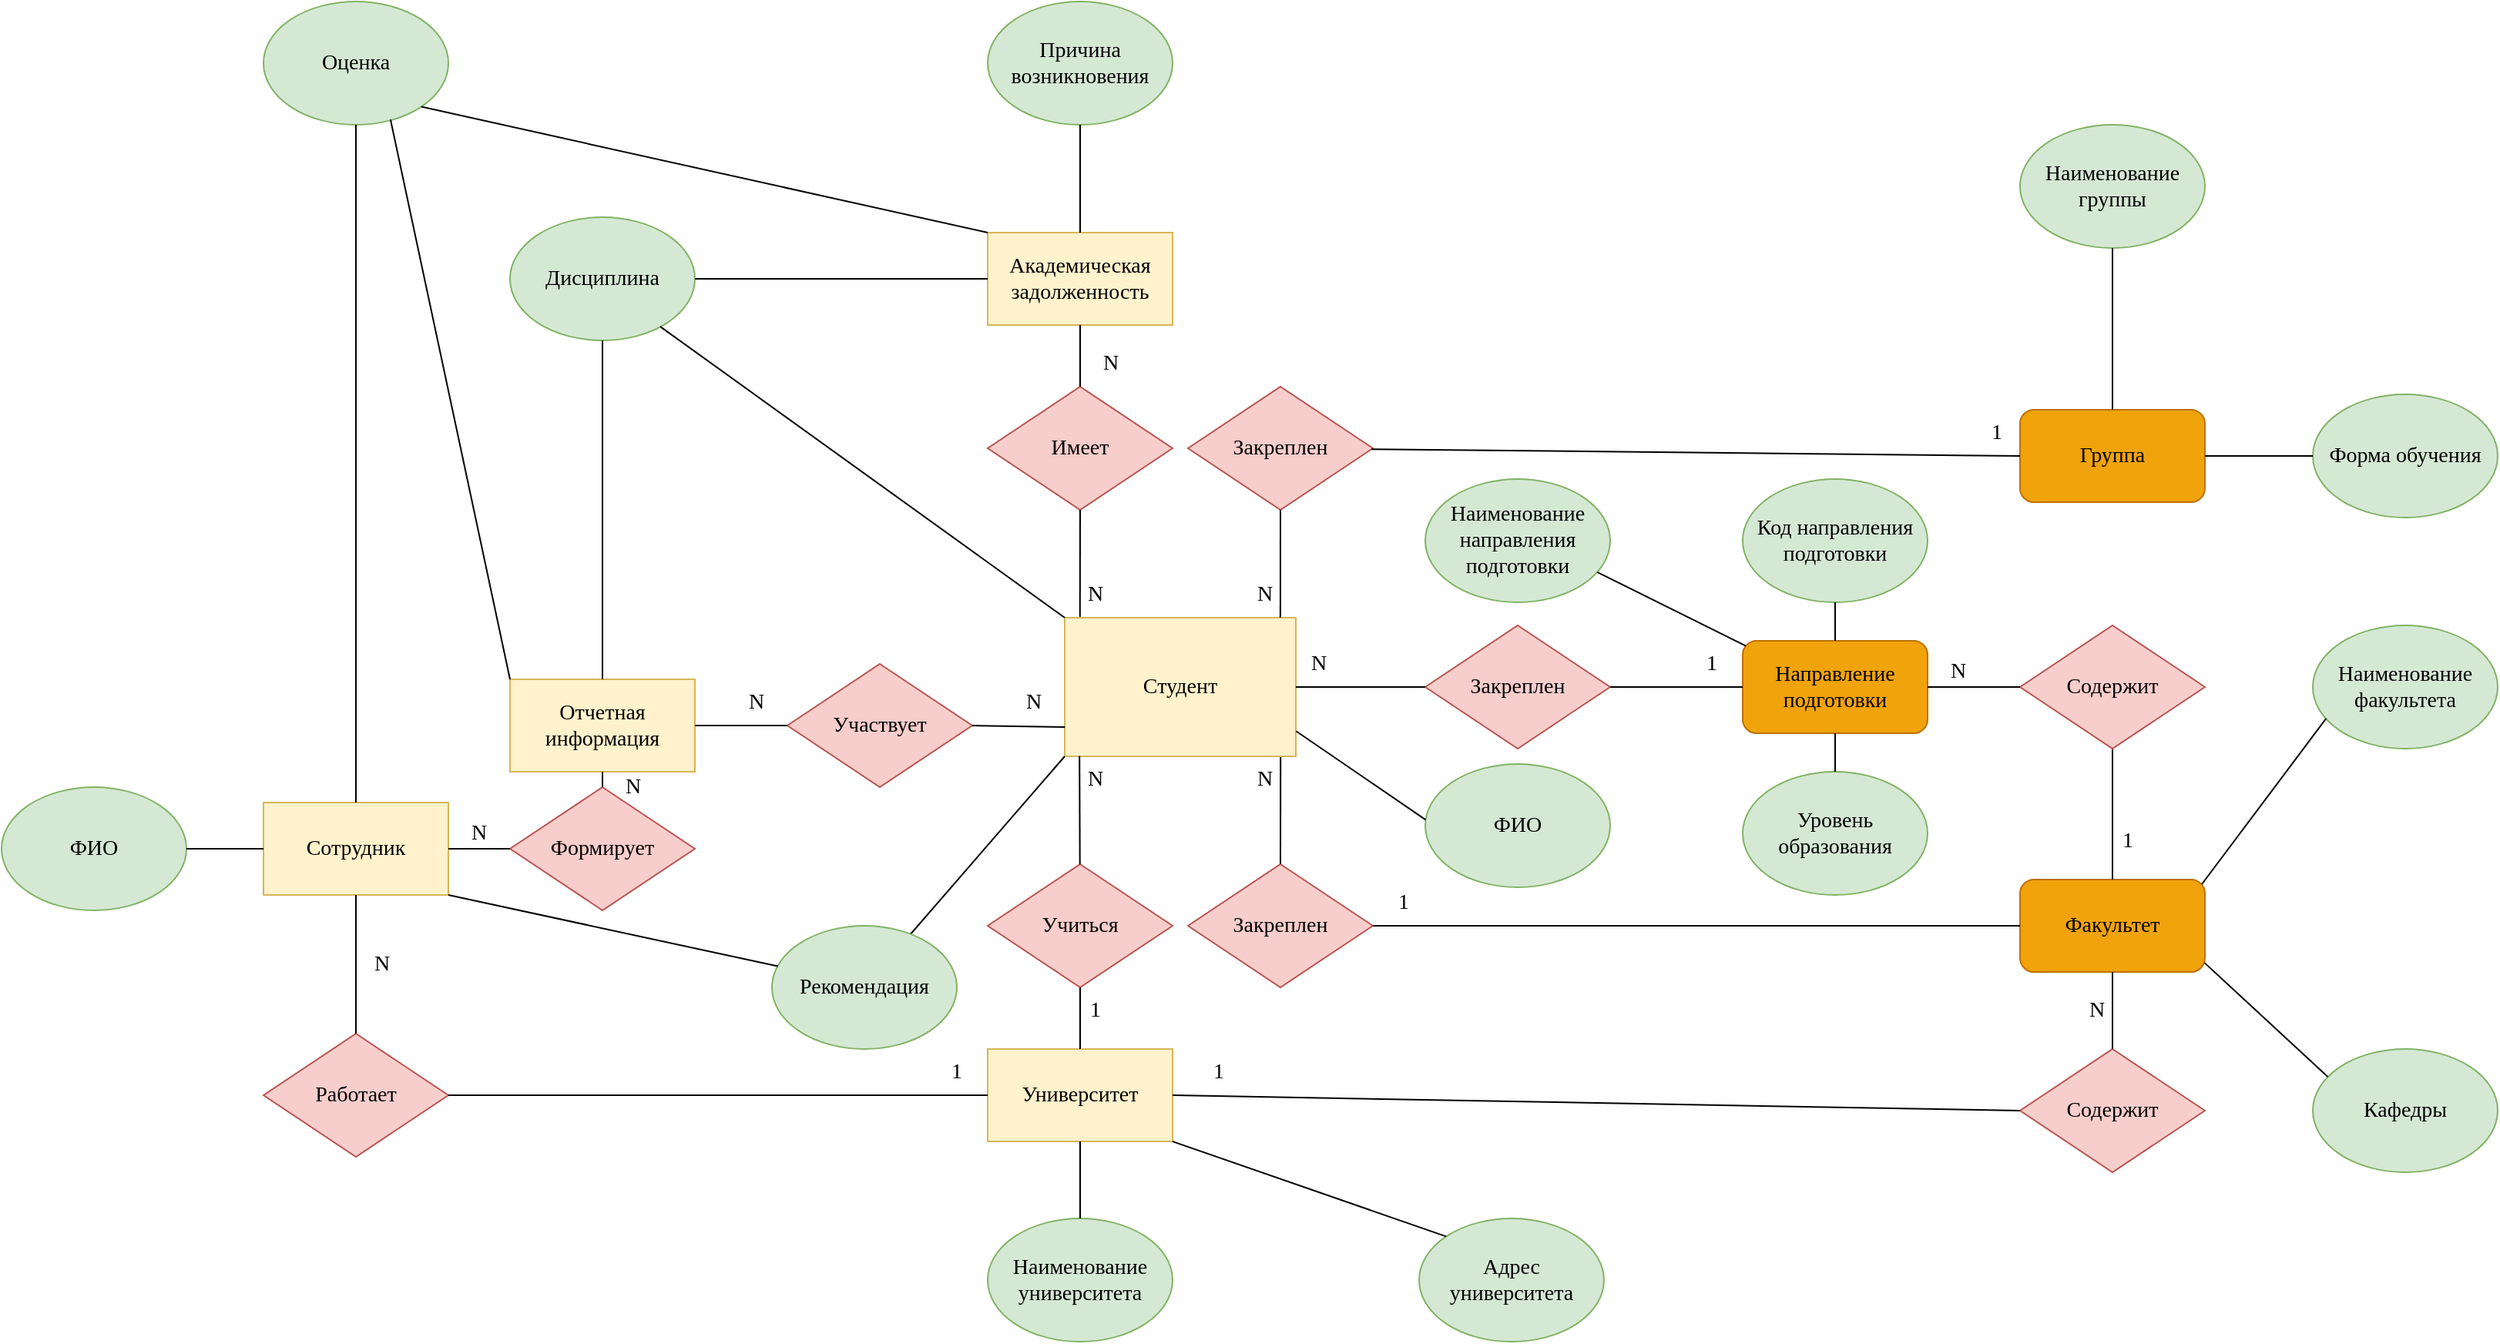 <mxfile version="26.2.14">
  <diagram name="Страница — 1" id="zoMS4LqTG-4JD5C473s8">
    <mxGraphModel dx="2373" dy="2035" grid="1" gridSize="10" guides="1" tooltips="1" connect="1" arrows="1" fold="1" page="1" pageScale="1" pageWidth="827" pageHeight="1169" math="0" shadow="0">
      <root>
        <mxCell id="0" />
        <mxCell id="1" parent="0" />
        <mxCell id="IAvjB-8o-SGQpHQ1kvBk-6" value="Студент" style="rounded=0;whiteSpace=wrap;html=1;fontFamily=Times New Roman;fontSize=14;fillColor=#fff2cc;strokeColor=#d6b656;" parent="1" vertex="1">
          <mxGeometry x="60" y="-110" width="150" height="90" as="geometry" />
        </mxCell>
        <mxCell id="IAvjB-8o-SGQpHQ1kvBk-7" value="Сотрудник" style="rounded=0;whiteSpace=wrap;html=1;fontFamily=Times New Roman;fontSize=14;fillColor=#fff2cc;strokeColor=#d6b656;" parent="1" vertex="1">
          <mxGeometry x="-460" y="10" width="120" height="60" as="geometry" />
        </mxCell>
        <mxCell id="IAvjB-8o-SGQpHQ1kvBk-8" value="Университет" style="rounded=0;whiteSpace=wrap;html=1;fontFamily=Times New Roman;fontSize=14;fillColor=#fff2cc;strokeColor=#d6b656;" parent="1" vertex="1">
          <mxGeometry x="10" y="170" width="120" height="60" as="geometry" />
        </mxCell>
        <mxCell id="IAvjB-8o-SGQpHQ1kvBk-10" value="Академическая задолженность" style="rounded=0;whiteSpace=wrap;html=1;fontFamily=Times New Roman;fontSize=14;fillColor=#fff2cc;strokeColor=#d6b656;" parent="1" vertex="1">
          <mxGeometry x="10" y="-360" width="120" height="60" as="geometry" />
        </mxCell>
        <mxCell id="IAvjB-8o-SGQpHQ1kvBk-11" value="ФИО" style="ellipse;whiteSpace=wrap;html=1;fontFamily=Times New Roman;fontSize=14;fillColor=#d5e8d4;strokeColor=#82b366;" parent="1" vertex="1">
          <mxGeometry x="294" y="-15" width="120" height="80" as="geometry" />
        </mxCell>
        <mxCell id="IAvjB-8o-SGQpHQ1kvBk-12" value="ФИО" style="ellipse;whiteSpace=wrap;html=1;fontFamily=Times New Roman;fontSize=14;fillColor=#d5e8d4;strokeColor=#82b366;" parent="1" vertex="1">
          <mxGeometry x="-630" width="120" height="80" as="geometry" />
        </mxCell>
        <mxCell id="IAvjB-8o-SGQpHQ1kvBk-15" value="Учиться" style="rhombus;whiteSpace=wrap;html=1;fontFamily=Times New Roman;fontSize=14;fillColor=#f8cecc;strokeColor=#b85450;" parent="1" vertex="1">
          <mxGeometry x="10" y="50" width="120" height="80" as="geometry" />
        </mxCell>
        <mxCell id="IAvjB-8o-SGQpHQ1kvBk-16" value="" style="endArrow=none;html=1;rounded=0;entryX=0.064;entryY=0.997;entryDx=0;entryDy=0;entryPerimeter=0;fontFamily=Times New Roman;fontSize=14;" parent="1" source="IAvjB-8o-SGQpHQ1kvBk-15" target="IAvjB-8o-SGQpHQ1kvBk-6" edge="1">
          <mxGeometry width="50" height="50" relative="1" as="geometry">
            <mxPoint x="330" y="100" as="sourcePoint" />
            <mxPoint x="380" y="50" as="targetPoint" />
          </mxGeometry>
        </mxCell>
        <mxCell id="IAvjB-8o-SGQpHQ1kvBk-18" value="" style="endArrow=none;html=1;rounded=0;entryX=0.5;entryY=1;entryDx=0;entryDy=0;exitX=0.5;exitY=0;exitDx=0;exitDy=0;fontFamily=Times New Roman;fontSize=14;" parent="1" source="IAvjB-8o-SGQpHQ1kvBk-8" target="IAvjB-8o-SGQpHQ1kvBk-15" edge="1">
          <mxGeometry width="50" height="50" relative="1" as="geometry">
            <mxPoint x="160" y="10" as="sourcePoint" />
            <mxPoint x="160" y="-40" as="targetPoint" />
          </mxGeometry>
        </mxCell>
        <mxCell id="IAvjB-8o-SGQpHQ1kvBk-19" value="Имеет" style="rhombus;whiteSpace=wrap;html=1;fontFamily=Times New Roman;fontSize=14;fillColor=#f8cecc;strokeColor=#b85450;" parent="1" vertex="1">
          <mxGeometry x="10" y="-260" width="120" height="80" as="geometry" />
        </mxCell>
        <mxCell id="IAvjB-8o-SGQpHQ1kvBk-20" value="" style="endArrow=none;html=1;rounded=0;entryX=0.066;entryY=-0.007;entryDx=0;entryDy=0;exitX=0.5;exitY=1;exitDx=0;exitDy=0;entryPerimeter=0;fontFamily=Times New Roman;fontSize=14;" parent="1" source="IAvjB-8o-SGQpHQ1kvBk-19" target="IAvjB-8o-SGQpHQ1kvBk-6" edge="1">
          <mxGeometry width="50" height="50" relative="1" as="geometry">
            <mxPoint x="330" y="-300" as="sourcePoint" />
            <mxPoint x="380" y="-350" as="targetPoint" />
          </mxGeometry>
        </mxCell>
        <mxCell id="IAvjB-8o-SGQpHQ1kvBk-21" value="" style="endArrow=none;html=1;rounded=0;exitX=0.5;exitY=0;exitDx=0;exitDy=0;entryX=0.5;entryY=1;entryDx=0;entryDy=0;fontFamily=Times New Roman;fontSize=14;" parent="1" source="IAvjB-8o-SGQpHQ1kvBk-19" target="IAvjB-8o-SGQpHQ1kvBk-10" edge="1">
          <mxGeometry width="50" height="50" relative="1" as="geometry">
            <mxPoint x="330" y="-300" as="sourcePoint" />
            <mxPoint x="380" y="-350" as="targetPoint" />
          </mxGeometry>
        </mxCell>
        <mxCell id="IAvjB-8o-SGQpHQ1kvBk-22" value="Отчетная информация" style="rounded=0;whiteSpace=wrap;html=1;fontFamily=Times New Roman;fontSize=14;fillColor=#fff2cc;strokeColor=#d6b656;" parent="1" vertex="1">
          <mxGeometry x="-300" y="-70" width="120" height="60" as="geometry" />
        </mxCell>
        <mxCell id="IAvjB-8o-SGQpHQ1kvBk-23" value="" style="endArrow=none;html=1;rounded=0;entryX=1.001;entryY=0.818;entryDx=0;entryDy=0;exitX=0.002;exitY=0.452;exitDx=0;exitDy=0;exitPerimeter=0;fontFamily=Times New Roman;fontSize=14;entryPerimeter=0;" parent="1" source="IAvjB-8o-SGQpHQ1kvBk-11" target="IAvjB-8o-SGQpHQ1kvBk-6" edge="1">
          <mxGeometry width="50" height="50" relative="1" as="geometry">
            <mxPoint x="350" y="-100" as="sourcePoint" />
            <mxPoint x="400" y="-150" as="targetPoint" />
          </mxGeometry>
        </mxCell>
        <mxCell id="IAvjB-8o-SGQpHQ1kvBk-28" value="" style="endArrow=none;html=1;rounded=0;entryX=1;entryY=0.5;entryDx=0;entryDy=0;exitX=0;exitY=0.5;exitDx=0;exitDy=0;fontFamily=Times New Roman;fontSize=14;" parent="1" source="IAvjB-8o-SGQpHQ1kvBk-7" target="IAvjB-8o-SGQpHQ1kvBk-12" edge="1">
          <mxGeometry width="50" height="50" relative="1" as="geometry">
            <mxPoint x="-350" y="-30" as="sourcePoint" />
            <mxPoint x="-300" y="-80" as="targetPoint" />
          </mxGeometry>
        </mxCell>
        <mxCell id="IAvjB-8o-SGQpHQ1kvBk-31" value="Оценка" style="ellipse;whiteSpace=wrap;html=1;fontFamily=Times New Roman;fontSize=14;fillColor=#d5e8d4;strokeColor=#82b366;" parent="1" vertex="1">
          <mxGeometry x="-460" y="-510" width="120" height="80" as="geometry" />
        </mxCell>
        <mxCell id="IAvjB-8o-SGQpHQ1kvBk-36" value="Группа" style="rounded=1;whiteSpace=wrap;html=1;fontFamily=Times New Roman;fontSize=14;fillColor=#f0a30a;strokeColor=#BD7000;fontColor=#000000;" parent="1" vertex="1">
          <mxGeometry x="680" y="-245" width="120" height="60" as="geometry" />
        </mxCell>
        <mxCell id="IAvjB-8o-SGQpHQ1kvBk-38" value="Факультет" style="rounded=1;whiteSpace=wrap;html=1;fontFamily=Times New Roman;fontSize=14;fillColor=#f0a30a;strokeColor=#BD7000;fontColor=#000000;" parent="1" vertex="1">
          <mxGeometry x="680" y="60" width="120" height="60" as="geometry" />
        </mxCell>
        <mxCell id="IAvjB-8o-SGQpHQ1kvBk-39" value="Закреплен" style="rhombus;whiteSpace=wrap;html=1;fontFamily=Times New Roman;fontSize=14;fillColor=#f8cecc;strokeColor=#b85450;" parent="1" vertex="1">
          <mxGeometry x="140" y="-260" width="120" height="80" as="geometry" />
        </mxCell>
        <mxCell id="IAvjB-8o-SGQpHQ1kvBk-40" value="" style="endArrow=none;html=1;rounded=0;entryX=0.933;entryY=0;entryDx=0;entryDy=0;exitX=0.5;exitY=1;exitDx=0;exitDy=0;entryPerimeter=0;fontFamily=Times New Roman;fontSize=14;" parent="1" source="IAvjB-8o-SGQpHQ1kvBk-39" target="IAvjB-8o-SGQpHQ1kvBk-6" edge="1">
          <mxGeometry width="50" height="50" relative="1" as="geometry">
            <mxPoint x="80" y="-170" as="sourcePoint" />
            <mxPoint x="80" y="-101" as="targetPoint" />
          </mxGeometry>
        </mxCell>
        <mxCell id="IAvjB-8o-SGQpHQ1kvBk-42" value="" style="endArrow=none;html=1;rounded=0;entryX=0;entryY=0.5;entryDx=0;entryDy=0;fontFamily=Times New Roman;fontSize=14;" parent="1" source="IAvjB-8o-SGQpHQ1kvBk-39" target="IAvjB-8o-SGQpHQ1kvBk-36" edge="1">
          <mxGeometry width="50" height="50" relative="1" as="geometry">
            <mxPoint x="80" y="-250" as="sourcePoint" />
            <mxPoint x="200" y="-300" as="targetPoint" />
          </mxGeometry>
        </mxCell>
        <mxCell id="IAvjB-8o-SGQpHQ1kvBk-43" value="Закреплен" style="rhombus;whiteSpace=wrap;html=1;fontFamily=Times New Roman;fontSize=14;fillColor=#f8cecc;strokeColor=#b85450;" parent="1" vertex="1">
          <mxGeometry x="140" y="50" width="120" height="80" as="geometry" />
        </mxCell>
        <mxCell id="IAvjB-8o-SGQpHQ1kvBk-44" value="" style="endArrow=none;html=1;rounded=0;entryX=0.934;entryY=1.006;entryDx=0;entryDy=0;entryPerimeter=0;exitX=0.5;exitY=0;exitDx=0;exitDy=0;fontFamily=Times New Roman;fontSize=14;" parent="1" source="IAvjB-8o-SGQpHQ1kvBk-43" target="IAvjB-8o-SGQpHQ1kvBk-6" edge="1">
          <mxGeometry width="50" height="50" relative="1" as="geometry">
            <mxPoint x="80" y="60" as="sourcePoint" />
            <mxPoint x="80" y="-10" as="targetPoint" />
          </mxGeometry>
        </mxCell>
        <mxCell id="IAvjB-8o-SGQpHQ1kvBk-45" value="" style="endArrow=none;html=1;rounded=0;entryX=1;entryY=0.5;entryDx=0;entryDy=0;exitX=0;exitY=0.5;exitDx=0;exitDy=0;fontFamily=Times New Roman;fontSize=14;" parent="1" source="IAvjB-8o-SGQpHQ1kvBk-38" target="IAvjB-8o-SGQpHQ1kvBk-43" edge="1">
          <mxGeometry width="50" height="50" relative="1" as="geometry">
            <mxPoint x="80" y="170" as="sourcePoint" />
            <mxPoint x="80" y="140" as="targetPoint" />
          </mxGeometry>
        </mxCell>
        <mxCell id="IAvjB-8o-SGQpHQ1kvBk-47" value="Закреплен" style="rhombus;whiteSpace=wrap;html=1;fontFamily=Times New Roman;fontSize=14;fillColor=#f8cecc;strokeColor=#b85450;" parent="1" vertex="1">
          <mxGeometry x="294" y="-105" width="120" height="80" as="geometry" />
        </mxCell>
        <mxCell id="IAvjB-8o-SGQpHQ1kvBk-48" value="" style="endArrow=none;html=1;rounded=0;entryX=1;entryY=0.5;entryDx=0;entryDy=0;exitX=0;exitY=0.5;exitDx=0;exitDy=0;fontFamily=Times New Roman;fontSize=14;" parent="1" source="IAvjB-8o-SGQpHQ1kvBk-47" target="IAvjB-8o-SGQpHQ1kvBk-6" edge="1">
          <mxGeometry width="50" height="50" relative="1" as="geometry">
            <mxPoint x="260" y="-90" as="sourcePoint" />
            <mxPoint x="310" y="-140" as="targetPoint" />
          </mxGeometry>
        </mxCell>
        <mxCell id="IAvjB-8o-SGQpHQ1kvBk-49" value="" style="endArrow=none;html=1;rounded=0;exitX=0;exitY=1;exitDx=0;exitDy=0;fontFamily=Times New Roman;fontSize=14;" parent="1" source="IAvjB-8o-SGQpHQ1kvBk-6" target="IAvjB-8o-SGQpHQ1kvBk-65" edge="1">
          <mxGeometry width="50" height="50" relative="1" as="geometry">
            <mxPoint x="300" y="-55" as="sourcePoint" />
            <mxPoint x="450" y="-65.0" as="targetPoint" />
          </mxGeometry>
        </mxCell>
        <mxCell id="IAvjB-8o-SGQpHQ1kvBk-50" value="Дисциплина" style="ellipse;whiteSpace=wrap;html=1;fontFamily=Times New Roman;fontSize=14;fillColor=#d5e8d4;strokeColor=#82b366;" parent="1" vertex="1">
          <mxGeometry x="-300" y="-370" width="120" height="80" as="geometry" />
        </mxCell>
        <mxCell id="IAvjB-8o-SGQpHQ1kvBk-53" value="Участвует" style="rhombus;whiteSpace=wrap;html=1;fontFamily=Times New Roman;fontSize=14;fillColor=#f8cecc;strokeColor=#b85450;" parent="1" vertex="1">
          <mxGeometry x="-120" y="-80" width="120" height="80" as="geometry" />
        </mxCell>
        <mxCell id="IAvjB-8o-SGQpHQ1kvBk-54" value="" style="endArrow=none;html=1;rounded=0;exitX=1;exitY=0.5;exitDx=0;exitDy=0;entryX=0.001;entryY=0.789;entryDx=0;entryDy=0;entryPerimeter=0;fontFamily=Times New Roman;fontSize=14;" parent="1" source="IAvjB-8o-SGQpHQ1kvBk-53" target="IAvjB-8o-SGQpHQ1kvBk-6" edge="1">
          <mxGeometry width="50" height="50" relative="1" as="geometry">
            <mxPoint x="-440" y="-50" as="sourcePoint" />
            <mxPoint x="59" y="-39" as="targetPoint" />
          </mxGeometry>
        </mxCell>
        <mxCell id="IAvjB-8o-SGQpHQ1kvBk-55" value="" style="endArrow=none;html=1;rounded=0;entryX=0;entryY=0.5;entryDx=0;entryDy=0;exitX=1;exitY=0.5;exitDx=0;exitDy=0;fontFamily=Times New Roman;fontSize=14;" parent="1" source="IAvjB-8o-SGQpHQ1kvBk-22" target="IAvjB-8o-SGQpHQ1kvBk-53" edge="1">
          <mxGeometry width="50" height="50" relative="1" as="geometry">
            <mxPoint x="10" y="-55" as="sourcePoint" />
            <mxPoint x="70" y="-55" as="targetPoint" />
          </mxGeometry>
        </mxCell>
        <mxCell id="IAvjB-8o-SGQpHQ1kvBk-56" value="Формирует" style="rhombus;whiteSpace=wrap;html=1;fontFamily=Times New Roman;fontSize=14;fillColor=#f8cecc;strokeColor=#b85450;" parent="1" vertex="1">
          <mxGeometry x="-300" width="120" height="80" as="geometry" />
        </mxCell>
        <mxCell id="IAvjB-8o-SGQpHQ1kvBk-59" value="" style="endArrow=none;html=1;rounded=0;entryX=0.5;entryY=0;entryDx=0;entryDy=0;exitX=0.5;exitY=1;exitDx=0;exitDy=0;fontFamily=Times New Roman;fontSize=14;" parent="1" source="IAvjB-8o-SGQpHQ1kvBk-22" target="IAvjB-8o-SGQpHQ1kvBk-56" edge="1">
          <mxGeometry width="50" height="50" relative="1" as="geometry">
            <mxPoint x="-450" y="-55" as="sourcePoint" />
            <mxPoint x="-490" y="-55" as="targetPoint" />
            <Array as="points" />
          </mxGeometry>
        </mxCell>
        <mxCell id="IAvjB-8o-SGQpHQ1kvBk-61" value="" style="endArrow=none;html=1;rounded=0;exitX=0.5;exitY=1;exitDx=0;exitDy=0;fontFamily=Times New Roman;fontSize=14;" parent="1" source="IAvjB-8o-SGQpHQ1kvBk-50" target="IAvjB-8o-SGQpHQ1kvBk-22" edge="1">
          <mxGeometry width="50" height="50" relative="1" as="geometry">
            <mxPoint x="-290" y="-55" as="sourcePoint" />
            <mxPoint x="-330" y="-55" as="targetPoint" />
            <Array as="points" />
          </mxGeometry>
        </mxCell>
        <mxCell id="IAvjB-8o-SGQpHQ1kvBk-62" value="" style="endArrow=none;html=1;rounded=0;exitX=0;exitY=0.5;exitDx=0;exitDy=0;entryX=1;entryY=0.5;entryDx=0;entryDy=0;fontFamily=Times New Roman;fontSize=14;" parent="1" source="IAvjB-8o-SGQpHQ1kvBk-10" target="IAvjB-8o-SGQpHQ1kvBk-50" edge="1">
          <mxGeometry width="50" height="50" relative="1" as="geometry">
            <mxPoint x="-230" y="-280" as="sourcePoint" />
            <mxPoint x="-230" y="-85" as="targetPoint" />
            <Array as="points" />
          </mxGeometry>
        </mxCell>
        <mxCell id="IAvjB-8o-SGQpHQ1kvBk-64" value="" style="endArrow=none;html=1;rounded=0;exitX=0;exitY=0;exitDx=0;exitDy=0;entryX=1;entryY=1;entryDx=0;entryDy=0;fontFamily=Times New Roman;fontSize=14;" parent="1" source="IAvjB-8o-SGQpHQ1kvBk-10" target="IAvjB-8o-SGQpHQ1kvBk-31" edge="1">
          <mxGeometry width="50" height="50" relative="1" as="geometry">
            <mxPoint x="80" y="-250" as="sourcePoint" />
            <mxPoint x="80" y="-290" as="targetPoint" />
          </mxGeometry>
        </mxCell>
        <mxCell id="IAvjB-8o-SGQpHQ1kvBk-65" value="Рекомендация" style="ellipse;whiteSpace=wrap;html=1;fontFamily=Times New Roman;fontSize=14;fillColor=#d5e8d4;strokeColor=#82b366;" parent="1" vertex="1">
          <mxGeometry x="-130" y="90" width="120" height="80" as="geometry" />
        </mxCell>
        <mxCell id="IAvjB-8o-SGQpHQ1kvBk-66" value="" style="endArrow=none;html=1;rounded=0;exitX=0.032;exitY=0.328;exitDx=0;exitDy=0;exitPerimeter=0;fontFamily=Times New Roman;fontSize=14;" parent="1" source="IAvjB-8o-SGQpHQ1kvBk-65" edge="1">
          <mxGeometry width="50" height="50" relative="1" as="geometry">
            <mxPoint x="-230" y="90" as="sourcePoint" />
            <mxPoint x="-340" y="70" as="targetPoint" />
            <Array as="points" />
          </mxGeometry>
        </mxCell>
        <mxCell id="IAvjB-8o-SGQpHQ1kvBk-67" value="Наименование группы" style="ellipse;whiteSpace=wrap;html=1;fontFamily=Times New Roman;fontSize=14;fillColor=#d5e8d4;strokeColor=#82b366;" parent="1" vertex="1">
          <mxGeometry x="680" y="-430" width="120" height="80" as="geometry" />
        </mxCell>
        <mxCell id="IAvjB-8o-SGQpHQ1kvBk-68" value="" style="endArrow=none;html=1;rounded=0;entryX=0.5;entryY=1;entryDx=0;entryDy=0;exitX=0.5;exitY=0;exitDx=0;exitDy=0;fontFamily=Times New Roman;fontSize=14;" parent="1" source="IAvjB-8o-SGQpHQ1kvBk-36" target="IAvjB-8o-SGQpHQ1kvBk-67" edge="1">
          <mxGeometry width="50" height="50" relative="1" as="geometry">
            <mxPoint x="200" y="-370" as="sourcePoint" />
            <mxPoint x="80" y="-420" as="targetPoint" />
          </mxGeometry>
        </mxCell>
        <mxCell id="IAvjB-8o-SGQpHQ1kvBk-69" value="Форма обучения" style="ellipse;whiteSpace=wrap;html=1;fontFamily=Times New Roman;fontSize=14;fillColor=#d5e8d4;strokeColor=#82b366;" parent="1" vertex="1">
          <mxGeometry x="870" y="-255" width="120" height="80" as="geometry" />
        </mxCell>
        <mxCell id="IAvjB-8o-SGQpHQ1kvBk-70" value="" style="endArrow=none;html=1;rounded=0;entryX=0;entryY=0.5;entryDx=0;entryDy=0;exitX=1;exitY=0.5;exitDx=0;exitDy=0;fontFamily=Times New Roman;fontSize=14;" parent="1" source="IAvjB-8o-SGQpHQ1kvBk-36" target="IAvjB-8o-SGQpHQ1kvBk-69" edge="1">
          <mxGeometry width="50" height="50" relative="1" as="geometry">
            <mxPoint x="210" y="-350" as="sourcePoint" />
            <mxPoint x="210" y="-420" as="targetPoint" />
          </mxGeometry>
        </mxCell>
        <mxCell id="IAvjB-8o-SGQpHQ1kvBk-71" value="Наименование факультета" style="ellipse;whiteSpace=wrap;html=1;fontFamily=Times New Roman;fontSize=14;fillColor=#d5e8d4;strokeColor=#82b366;" parent="1" vertex="1">
          <mxGeometry x="870" y="-105" width="120" height="80" as="geometry" />
        </mxCell>
        <mxCell id="IAvjB-8o-SGQpHQ1kvBk-72" value="" style="endArrow=none;html=1;rounded=0;exitX=0.072;exitY=0.756;exitDx=0;exitDy=0;fontFamily=Times New Roman;fontSize=14;exitPerimeter=0;" parent="1" source="IAvjB-8o-SGQpHQ1kvBk-71" edge="1">
          <mxGeometry width="50" height="50" relative="1" as="geometry">
            <mxPoint x="210" y="170" as="sourcePoint" />
            <mxPoint x="798" y="63" as="targetPoint" />
          </mxGeometry>
        </mxCell>
        <mxCell id="IAvjB-8o-SGQpHQ1kvBk-73" value="Направление подготовки" style="rounded=1;whiteSpace=wrap;html=1;fontFamily=Times New Roman;fontSize=14;fillColor=#f0a30a;strokeColor=#BD7000;fontColor=#000000;" parent="1" vertex="1">
          <mxGeometry x="500" y="-95" width="120" height="60" as="geometry" />
        </mxCell>
        <mxCell id="IAvjB-8o-SGQpHQ1kvBk-74" value="" style="endArrow=none;html=1;rounded=0;entryX=1;entryY=0.5;entryDx=0;entryDy=0;exitX=0;exitY=0.5;exitDx=0;exitDy=0;fontFamily=Times New Roman;fontSize=14;" parent="1" source="IAvjB-8o-SGQpHQ1kvBk-73" target="IAvjB-8o-SGQpHQ1kvBk-47" edge="1">
          <mxGeometry width="50" height="50" relative="1" as="geometry">
            <mxPoint x="300" y="-55" as="sourcePoint" />
            <mxPoint x="220" y="-55" as="targetPoint" />
          </mxGeometry>
        </mxCell>
        <mxCell id="IAvjB-8o-SGQpHQ1kvBk-75" value="Наименование направления подготовки" style="ellipse;whiteSpace=wrap;html=1;fontFamily=Times New Roman;fontSize=14;fillColor=#d5e8d4;strokeColor=#82b366;" parent="1" vertex="1">
          <mxGeometry x="294" y="-200" width="120" height="80" as="geometry" />
        </mxCell>
        <mxCell id="IAvjB-8o-SGQpHQ1kvBk-77" value="Уровень образования" style="ellipse;whiteSpace=wrap;html=1;fontFamily=Times New Roman;fontSize=14;fillColor=#d5e8d4;strokeColor=#82b366;" parent="1" vertex="1">
          <mxGeometry x="500" y="-10" width="120" height="80" as="geometry" />
        </mxCell>
        <mxCell id="IAvjB-8o-SGQpHQ1kvBk-79" value="Код направления подготовки" style="ellipse;whiteSpace=wrap;html=1;fontFamily=Times New Roman;fontSize=14;fillColor=#d5e8d4;strokeColor=#82b366;" parent="1" vertex="1">
          <mxGeometry x="500" y="-200" width="120" height="80" as="geometry" />
        </mxCell>
        <mxCell id="IAvjB-8o-SGQpHQ1kvBk-81" value="Кафедры" style="ellipse;whiteSpace=wrap;html=1;fontFamily=Times New Roman;fontSize=14;fillColor=#d5e8d4;strokeColor=#82b366;" parent="1" vertex="1">
          <mxGeometry x="870" y="170" width="120" height="80" as="geometry" />
        </mxCell>
        <mxCell id="IAvjB-8o-SGQpHQ1kvBk-82" value="" style="endArrow=none;html=1;rounded=0;entryX=0.082;entryY=0.226;entryDx=0;entryDy=0;exitX=0.998;exitY=0.901;exitDx=0;exitDy=0;fontFamily=Times New Roman;fontSize=14;exitPerimeter=0;entryPerimeter=0;" parent="1" source="IAvjB-8o-SGQpHQ1kvBk-38" target="IAvjB-8o-SGQpHQ1kvBk-81" edge="1">
          <mxGeometry width="50" height="50" relative="1" as="geometry">
            <mxPoint x="210" y="280" as="sourcePoint" />
            <mxPoint x="210" y="230" as="targetPoint" />
          </mxGeometry>
        </mxCell>
        <mxCell id="IAvjB-8o-SGQpHQ1kvBk-85" value="" style="endArrow=none;html=1;rounded=0;entryX=0.5;entryY=1;entryDx=0;entryDy=0;exitX=0.5;exitY=0;exitDx=0;exitDy=0;fontFamily=Times New Roman;fontSize=14;" parent="1" source="IAvjB-8o-SGQpHQ1kvBk-38" target="IAvjB-8o-SGQpHQ1kvBk-83" edge="1">
          <mxGeometry width="50" height="50" relative="1" as="geometry">
            <mxPoint x="410" y="80" as="sourcePoint" />
            <mxPoint x="540" y="50" as="targetPoint" />
          </mxGeometry>
        </mxCell>
        <mxCell id="IAvjB-8o-SGQpHQ1kvBk-86" value="" style="endArrow=none;html=1;rounded=0;entryX=0;entryY=0;entryDx=0;entryDy=0;exitX=0.813;exitY=0.888;exitDx=0;exitDy=0;exitPerimeter=0;fontFamily=Times New Roman;fontSize=14;" parent="1" source="IAvjB-8o-SGQpHQ1kvBk-50" target="IAvjB-8o-SGQpHQ1kvBk-6" edge="1">
          <mxGeometry width="50" height="50" relative="1" as="geometry">
            <mxPoint x="80" y="-170" as="sourcePoint" />
            <mxPoint x="80" y="-101" as="targetPoint" />
          </mxGeometry>
        </mxCell>
        <mxCell id="IAvjB-8o-SGQpHQ1kvBk-88" value="Причина возникновения" style="ellipse;whiteSpace=wrap;html=1;fontFamily=Times New Roman;fontSize=14;fillColor=#d5e8d4;strokeColor=#82b366;" parent="1" vertex="1">
          <mxGeometry x="10" y="-510" width="120" height="80" as="geometry" />
        </mxCell>
        <mxCell id="IAvjB-8o-SGQpHQ1kvBk-89" value="" style="endArrow=none;html=1;rounded=0;exitX=0.5;exitY=0;exitDx=0;exitDy=0;entryX=0.5;entryY=1;entryDx=0;entryDy=0;fontFamily=Times New Roman;fontSize=14;" parent="1" source="IAvjB-8o-SGQpHQ1kvBk-10" target="IAvjB-8o-SGQpHQ1kvBk-88" edge="1">
          <mxGeometry width="50" height="50" relative="1" as="geometry">
            <mxPoint x="20" y="-350" as="sourcePoint" />
            <mxPoint x="-188" y="-432" as="targetPoint" />
          </mxGeometry>
        </mxCell>
        <mxCell id="IAvjB-8o-SGQpHQ1kvBk-90" value="Содержит" style="rhombus;whiteSpace=wrap;html=1;fontFamily=Times New Roman;fontSize=14;fillColor=#f8cecc;strokeColor=#b85450;" parent="1" vertex="1">
          <mxGeometry x="680" y="170" width="120" height="80" as="geometry" />
        </mxCell>
        <mxCell id="IAvjB-8o-SGQpHQ1kvBk-91" value="" style="endArrow=none;html=1;rounded=0;entryX=0.5;entryY=0;entryDx=0;entryDy=0;exitX=0.5;exitY=1;exitDx=0;exitDy=0;fontFamily=Times New Roman;fontSize=14;" parent="1" source="IAvjB-8o-SGQpHQ1kvBk-38" target="IAvjB-8o-SGQpHQ1kvBk-90" edge="1">
          <mxGeometry width="50" height="50" relative="1" as="geometry">
            <mxPoint x="411" y="50" as="sourcePoint" />
            <mxPoint x="400" y="70" as="targetPoint" />
          </mxGeometry>
        </mxCell>
        <mxCell id="IAvjB-8o-SGQpHQ1kvBk-92" value="" style="endArrow=none;html=1;rounded=0;entryX=0;entryY=0.5;entryDx=0;entryDy=0;exitX=1;exitY=0.5;exitDx=0;exitDy=0;fontFamily=Times New Roman;fontSize=14;" parent="1" source="IAvjB-8o-SGQpHQ1kvBk-8" target="IAvjB-8o-SGQpHQ1kvBk-90" edge="1">
          <mxGeometry width="50" height="50" relative="1" as="geometry">
            <mxPoint x="160" y="210" as="sourcePoint" />
            <mxPoint x="360" y="170" as="targetPoint" />
          </mxGeometry>
        </mxCell>
        <mxCell id="IAvjB-8o-SGQpHQ1kvBk-96" value="" style="endArrow=none;html=1;rounded=0;entryX=1;entryY=0.5;entryDx=0;entryDy=0;exitX=0;exitY=0.5;exitDx=0;exitDy=0;fontFamily=Times New Roman;fontSize=14;" parent="1" source="IAvjB-8o-SGQpHQ1kvBk-56" target="IAvjB-8o-SGQpHQ1kvBk-7" edge="1">
          <mxGeometry width="50" height="50" relative="1" as="geometry">
            <mxPoint x="-450" y="50" as="sourcePoint" />
            <mxPoint x="-500" y="50" as="targetPoint" />
          </mxGeometry>
        </mxCell>
        <mxCell id="IAvjB-8o-SGQpHQ1kvBk-98" value="" style="endArrow=none;html=1;rounded=0;exitX=0.5;exitY=0;exitDx=0;exitDy=0;entryX=0.5;entryY=1;entryDx=0;entryDy=0;fontFamily=Times New Roman;fontSize=14;" parent="1" source="IAvjB-8o-SGQpHQ1kvBk-7" target="IAvjB-8o-SGQpHQ1kvBk-31" edge="1">
          <mxGeometry width="50" height="50" relative="1" as="geometry">
            <mxPoint x="20" y="-350" as="sourcePoint" />
            <mxPoint x="-348" y="-432" as="targetPoint" />
          </mxGeometry>
        </mxCell>
        <mxCell id="IAvjB-8o-SGQpHQ1kvBk-100" value="" style="endArrow=none;html=1;rounded=0;exitX=0.687;exitY=0.958;exitDx=0;exitDy=0;exitPerimeter=0;entryX=0;entryY=0;entryDx=0;entryDy=0;fontFamily=Times New Roman;fontSize=14;" parent="1" source="IAvjB-8o-SGQpHQ1kvBk-31" target="IAvjB-8o-SGQpHQ1kvBk-22" edge="1">
          <mxGeometry width="50" height="50" relative="1" as="geometry">
            <mxPoint x="-230" y="-280" as="sourcePoint" />
            <mxPoint x="-230" y="-60" as="targetPoint" />
            <Array as="points" />
          </mxGeometry>
        </mxCell>
        <mxCell id="IAvjB-8o-SGQpHQ1kvBk-101" value="Наименование университета" style="ellipse;whiteSpace=wrap;html=1;fontFamily=Times New Roman;fontSize=14;fillColor=#d5e8d4;strokeColor=#82b366;" parent="1" vertex="1">
          <mxGeometry x="10" y="280" width="120" height="80" as="geometry" />
        </mxCell>
        <mxCell id="IAvjB-8o-SGQpHQ1kvBk-102" value="Адрес университета" style="ellipse;whiteSpace=wrap;html=1;fontFamily=Times New Roman;fontSize=14;fillColor=#d5e8d4;strokeColor=#82b366;" parent="1" vertex="1">
          <mxGeometry x="290" y="280" width="120" height="80" as="geometry" />
        </mxCell>
        <mxCell id="IAvjB-8o-SGQpHQ1kvBk-103" value="" style="endArrow=none;html=1;rounded=0;entryX=0.5;entryY=0;entryDx=0;entryDy=0;exitX=0.5;exitY=1;exitDx=0;exitDy=0;fontFamily=Times New Roman;fontSize=14;" parent="1" source="IAvjB-8o-SGQpHQ1kvBk-8" target="IAvjB-8o-SGQpHQ1kvBk-101" edge="1">
          <mxGeometry width="50" height="50" relative="1" as="geometry">
            <mxPoint x="140" y="210" as="sourcePoint" />
            <mxPoint x="300" y="210" as="targetPoint" />
          </mxGeometry>
        </mxCell>
        <mxCell id="IAvjB-8o-SGQpHQ1kvBk-104" value="" style="endArrow=none;html=1;rounded=0;entryX=0;entryY=0;entryDx=0;entryDy=0;exitX=1;exitY=1;exitDx=0;exitDy=0;fontFamily=Times New Roman;fontSize=14;" parent="1" source="IAvjB-8o-SGQpHQ1kvBk-8" target="IAvjB-8o-SGQpHQ1kvBk-102" edge="1">
          <mxGeometry width="50" height="50" relative="1" as="geometry">
            <mxPoint x="360" y="130" as="sourcePoint" />
            <mxPoint x="360" y="170" as="targetPoint" />
          </mxGeometry>
        </mxCell>
        <mxCell id="IAvjB-8o-SGQpHQ1kvBk-105" value="Работает" style="rhombus;whiteSpace=wrap;html=1;fontFamily=Times New Roman;fontSize=14;fillColor=#f8cecc;strokeColor=#b85450;" parent="1" vertex="1">
          <mxGeometry x="-460" y="160" width="120" height="80" as="geometry" />
        </mxCell>
        <mxCell id="IAvjB-8o-SGQpHQ1kvBk-106" value="" style="endArrow=none;html=1;rounded=0;exitX=0.5;exitY=0;exitDx=0;exitDy=0;entryX=0.5;entryY=1;entryDx=0;entryDy=0;fontFamily=Times New Roman;fontSize=14;" parent="1" source="IAvjB-8o-SGQpHQ1kvBk-105" target="IAvjB-8o-SGQpHQ1kvBk-7" edge="1">
          <mxGeometry width="50" height="50" relative="1" as="geometry">
            <mxPoint x="-116" y="126" as="sourcePoint" />
            <mxPoint x="-330" y="80" as="targetPoint" />
            <Array as="points" />
          </mxGeometry>
        </mxCell>
        <mxCell id="IAvjB-8o-SGQpHQ1kvBk-107" value="" style="endArrow=none;html=1;rounded=0;exitX=0;exitY=0.5;exitDx=0;exitDy=0;entryX=1;entryY=0.5;entryDx=0;entryDy=0;fontFamily=Times New Roman;fontSize=14;" parent="1" source="IAvjB-8o-SGQpHQ1kvBk-8" target="IAvjB-8o-SGQpHQ1kvBk-105" edge="1">
          <mxGeometry width="50" height="50" relative="1" as="geometry">
            <mxPoint x="-390" y="170" as="sourcePoint" />
            <mxPoint x="-390" y="80" as="targetPoint" />
            <Array as="points" />
          </mxGeometry>
        </mxCell>
        <mxCell id="IAvjB-8o-SGQpHQ1kvBk-108" value="N" style="text;html=1;align=center;verticalAlign=middle;whiteSpace=wrap;rounded=0;fontFamily=Times New Roman;fontSize=14;" parent="1" vertex="1">
          <mxGeometry x="160" y="-140" width="60" height="30" as="geometry" />
        </mxCell>
        <mxCell id="IAvjB-8o-SGQpHQ1kvBk-110" value="N" style="text;html=1;align=center;verticalAlign=middle;whiteSpace=wrap;rounded=0;fontFamily=Times New Roman;fontSize=14;" parent="1" vertex="1">
          <mxGeometry x="50" y="-140" width="60" height="30" as="geometry" />
        </mxCell>
        <mxCell id="IAvjB-8o-SGQpHQ1kvBk-111" value="N" style="text;html=1;align=center;verticalAlign=middle;whiteSpace=wrap;rounded=0;fontFamily=Times New Roman;fontSize=14;" parent="1" vertex="1">
          <mxGeometry x="20" y="-70" width="40" height="30" as="geometry" />
        </mxCell>
        <mxCell id="IAvjB-8o-SGQpHQ1kvBk-112" value="N" style="text;html=1;align=center;verticalAlign=middle;whiteSpace=wrap;rounded=0;fontFamily=Times New Roman;fontSize=14;" parent="1" vertex="1">
          <mxGeometry x="50" y="-20" width="60" height="30" as="geometry" />
        </mxCell>
        <mxCell id="IAvjB-8o-SGQpHQ1kvBk-113" value="N" style="text;html=1;align=center;verticalAlign=middle;whiteSpace=wrap;rounded=0;fontFamily=Times New Roman;fontSize=14;" parent="1" vertex="1">
          <mxGeometry x="160" y="-20" width="60" height="30" as="geometry" />
        </mxCell>
        <mxCell id="IAvjB-8o-SGQpHQ1kvBk-117" value="1" style="text;html=1;align=center;verticalAlign=middle;whiteSpace=wrap;rounded=0;fontFamily=Times New Roman;fontSize=14;" parent="1" vertex="1">
          <mxGeometry x="50" y="130" width="60" height="30" as="geometry" />
        </mxCell>
        <mxCell id="IAvjB-8o-SGQpHQ1kvBk-118" value="N" style="text;html=1;align=center;verticalAlign=middle;whiteSpace=wrap;rounded=0;fontFamily=Times New Roman;fontSize=14;" parent="1" vertex="1">
          <mxGeometry x="-170" y="-70" width="60" height="30" as="geometry" />
        </mxCell>
        <mxCell id="IAvjB-8o-SGQpHQ1kvBk-119" value="N" style="text;html=1;align=center;verticalAlign=middle;whiteSpace=wrap;rounded=0;fontFamily=Times New Roman;fontSize=14;" parent="1" vertex="1">
          <mxGeometry x="60" y="-290" width="60" height="30" as="geometry" />
        </mxCell>
        <mxCell id="IAvjB-8o-SGQpHQ1kvBk-120" value="1" style="text;html=1;align=center;verticalAlign=middle;whiteSpace=wrap;rounded=0;fontFamily=Times New Roman;fontSize=14;" parent="1" vertex="1">
          <mxGeometry x="650" y="-245" width="30" height="30" as="geometry" />
        </mxCell>
        <mxCell id="IAvjB-8o-SGQpHQ1kvBk-121" value="N" style="text;html=1;align=center;verticalAlign=middle;whiteSpace=wrap;rounded=0;fontFamily=Times New Roman;fontSize=14;" parent="1" vertex="1">
          <mxGeometry x="-350" y="15" width="60" height="30" as="geometry" />
        </mxCell>
        <mxCell id="IAvjB-8o-SGQpHQ1kvBk-122" value="N" style="text;html=1;align=center;verticalAlign=middle;whiteSpace=wrap;rounded=0;fontFamily=Times New Roman;fontSize=14;" parent="1" vertex="1">
          <mxGeometry x="-250" y="-15" width="60" height="30" as="geometry" />
        </mxCell>
        <mxCell id="IAvjB-8o-SGQpHQ1kvBk-123" value="N" style="text;html=1;align=center;verticalAlign=middle;whiteSpace=wrap;rounded=0;fontFamily=Times New Roman;fontSize=14;" parent="1" vertex="1">
          <mxGeometry x="-413" y="100" width="60" height="30" as="geometry" />
        </mxCell>
        <mxCell id="IAvjB-8o-SGQpHQ1kvBk-124" value="1" style="text;html=1;align=center;verticalAlign=middle;whiteSpace=wrap;rounded=0;fontFamily=Times New Roman;fontSize=14;" parent="1" vertex="1">
          <mxGeometry x="-40" y="170" width="60" height="30" as="geometry" />
        </mxCell>
        <mxCell id="IAvjB-8o-SGQpHQ1kvBk-125" value="1" style="text;html=1;align=center;verticalAlign=middle;whiteSpace=wrap;rounded=0;fontFamily=Times New Roman;fontSize=14;" parent="1" vertex="1">
          <mxGeometry x="130" y="170" width="60" height="30" as="geometry" />
        </mxCell>
        <mxCell id="IAvjB-8o-SGQpHQ1kvBk-129" value="1" style="text;html=1;align=center;verticalAlign=middle;whiteSpace=wrap;rounded=0;fontFamily=Times New Roman;fontSize=14;" parent="1" vertex="1">
          <mxGeometry x="250" y="60" width="60" height="30" as="geometry" />
        </mxCell>
        <mxCell id="IAvjB-8o-SGQpHQ1kvBk-83" value="Содержит" style="rhombus;whiteSpace=wrap;html=1;fontFamily=Times New Roman;fontSize=14;fillColor=#f8cecc;strokeColor=#b85450;" parent="1" vertex="1">
          <mxGeometry x="680" y="-105" width="120" height="80" as="geometry" />
        </mxCell>
        <mxCell id="IAvjB-8o-SGQpHQ1kvBk-131" value="" style="endArrow=none;html=1;rounded=0;entryX=1;entryY=0.5;entryDx=0;entryDy=0;exitX=0;exitY=0.5;exitDx=0;exitDy=0;fontFamily=Times New Roman;fontSize=14;" parent="1" source="IAvjB-8o-SGQpHQ1kvBk-83" target="IAvjB-8o-SGQpHQ1kvBk-73" edge="1">
          <mxGeometry width="50" height="50" relative="1" as="geometry">
            <mxPoint x="510" y="-55" as="sourcePoint" />
            <mxPoint x="424" y="-55" as="targetPoint" />
          </mxGeometry>
        </mxCell>
        <mxCell id="IAvjB-8o-SGQpHQ1kvBk-133" value="" style="endArrow=none;html=1;rounded=0;entryX=0.5;entryY=0;entryDx=0;entryDy=0;exitX=0.5;exitY=1;exitDx=0;exitDy=0;fontFamily=Times New Roman;fontSize=14;" parent="1" source="IAvjB-8o-SGQpHQ1kvBk-73" target="IAvjB-8o-SGQpHQ1kvBk-77" edge="1">
          <mxGeometry width="50" height="50" relative="1" as="geometry">
            <mxPoint x="510" y="-55" as="sourcePoint" />
            <mxPoint x="424" y="-55" as="targetPoint" />
          </mxGeometry>
        </mxCell>
        <mxCell id="IAvjB-8o-SGQpHQ1kvBk-134" value="" style="endArrow=none;html=1;rounded=0;exitX=0.5;exitY=1;exitDx=0;exitDy=0;fontFamily=Times New Roman;fontSize=14;entryX=0.5;entryY=0;entryDx=0;entryDy=0;" parent="1" source="IAvjB-8o-SGQpHQ1kvBk-79" target="IAvjB-8o-SGQpHQ1kvBk-73" edge="1">
          <mxGeometry width="50" height="50" relative="1" as="geometry">
            <mxPoint x="520" y="-45" as="sourcePoint" />
            <mxPoint x="560" y="-100" as="targetPoint" />
          </mxGeometry>
        </mxCell>
        <mxCell id="IAvjB-8o-SGQpHQ1kvBk-136" value="" style="endArrow=none;html=1;rounded=0;exitX=0.93;exitY=0.755;exitDx=0;exitDy=0;fontFamily=Times New Roman;fontSize=14;entryX=0.017;entryY=0.055;entryDx=0;entryDy=0;exitPerimeter=0;entryPerimeter=0;" parent="1" source="IAvjB-8o-SGQpHQ1kvBk-75" target="IAvjB-8o-SGQpHQ1kvBk-73" edge="1">
          <mxGeometry width="50" height="50" relative="1" as="geometry">
            <mxPoint x="570" y="-110" as="sourcePoint" />
            <mxPoint x="570" y="-85" as="targetPoint" />
          </mxGeometry>
        </mxCell>
        <mxCell id="IAvjB-8o-SGQpHQ1kvBk-138" value="N" style="text;html=1;align=center;verticalAlign=middle;whiteSpace=wrap;rounded=0;fontFamily=Times New Roman;fontSize=14;" parent="1" vertex="1">
          <mxGeometry x="210" y="-95" width="30" height="30" as="geometry" />
        </mxCell>
        <mxCell id="IAvjB-8o-SGQpHQ1kvBk-139" value="1" style="text;html=1;align=center;verticalAlign=middle;whiteSpace=wrap;rounded=0;fontFamily=Times New Roman;fontSize=14;" parent="1" vertex="1">
          <mxGeometry x="450" y="-95" width="60" height="30" as="geometry" />
        </mxCell>
        <mxCell id="IAvjB-8o-SGQpHQ1kvBk-140" value="N" style="text;html=1;align=center;verticalAlign=middle;whiteSpace=wrap;rounded=0;fontFamily=Times New Roman;fontSize=14;" parent="1" vertex="1">
          <mxGeometry x="700" y="130" width="60" height="30" as="geometry" />
        </mxCell>
        <mxCell id="IAvjB-8o-SGQpHQ1kvBk-143" value="1" style="text;html=1;align=center;verticalAlign=middle;whiteSpace=wrap;rounded=0;fontFamily=Times New Roman;fontSize=14;" parent="1" vertex="1">
          <mxGeometry x="720" y="20" width="60" height="30" as="geometry" />
        </mxCell>
        <mxCell id="IAvjB-8o-SGQpHQ1kvBk-144" value="N" style="text;html=1;align=center;verticalAlign=middle;whiteSpace=wrap;rounded=0;fontFamily=Times New Roman;fontSize=14;" parent="1" vertex="1">
          <mxGeometry x="610" y="-90" width="60" height="30" as="geometry" />
        </mxCell>
      </root>
    </mxGraphModel>
  </diagram>
</mxfile>

